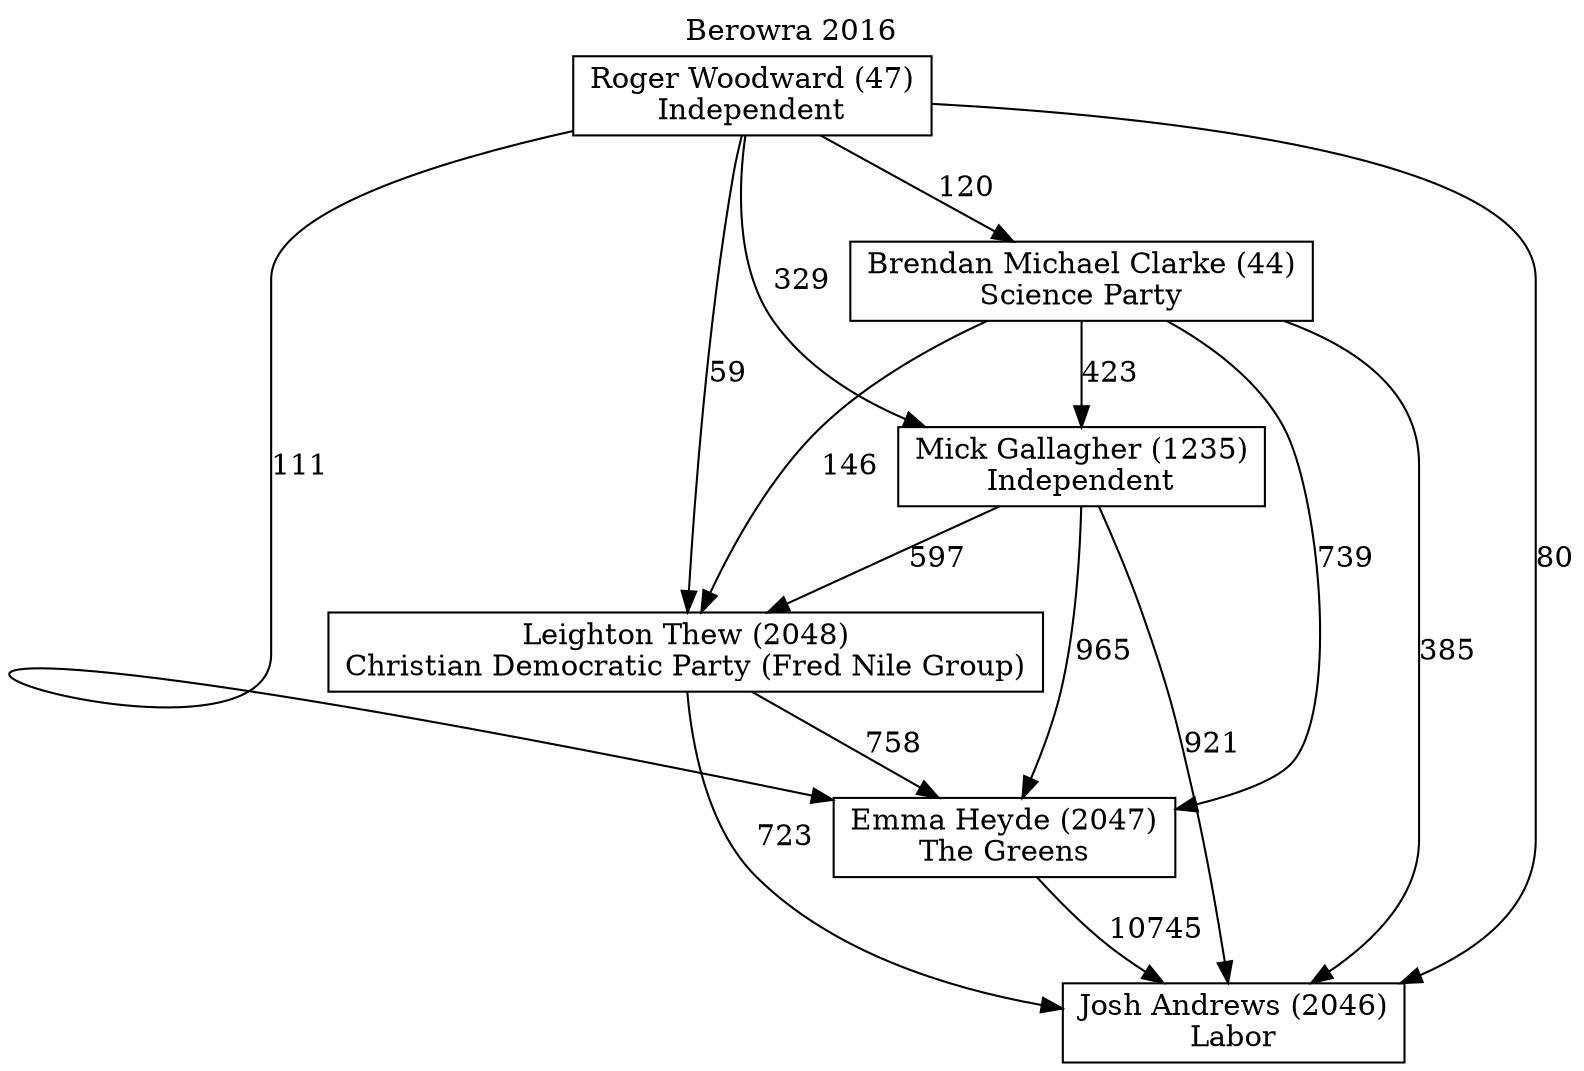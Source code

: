 // House preference flow
digraph "Josh Andrews (2046)_Berowra_2016" {
	graph [label="Berowra 2016" labelloc=t mclimit=10]
	node [shape=box]
	"Mick Gallagher (1235)" [label="Mick Gallagher (1235)
Independent"]
	"Brendan Michael Clarke (44)" [label="Brendan Michael Clarke (44)
Science Party"]
	"Leighton Thew (2048)" [label="Leighton Thew (2048)
Christian Democratic Party (Fred Nile Group)"]
	"Josh Andrews (2046)" [label="Josh Andrews (2046)
Labor"]
	"Emma Heyde (2047)" [label="Emma Heyde (2047)
The Greens"]
	"Roger Woodward (47)" [label="Roger Woodward (47)
Independent"]
	"Roger Woodward (47)" -> "Leighton Thew (2048)" [label=59]
	"Brendan Michael Clarke (44)" -> "Josh Andrews (2046)" [label=385]
	"Brendan Michael Clarke (44)" -> "Leighton Thew (2048)" [label=146]
	"Roger Woodward (47)" -> "Brendan Michael Clarke (44)" [label=120]
	"Mick Gallagher (1235)" -> "Leighton Thew (2048)" [label=597]
	"Mick Gallagher (1235)" -> "Emma Heyde (2047)" [label=965]
	"Emma Heyde (2047)" -> "Josh Andrews (2046)" [label=10745]
	"Brendan Michael Clarke (44)" -> "Mick Gallagher (1235)" [label=423]
	"Roger Woodward (47)" -> "Josh Andrews (2046)" [label=80]
	"Brendan Michael Clarke (44)" -> "Emma Heyde (2047)" [label=739]
	"Leighton Thew (2048)" -> "Emma Heyde (2047)" [label=758]
	"Roger Woodward (47)" -> "Mick Gallagher (1235)" [label=329]
	"Mick Gallagher (1235)" -> "Josh Andrews (2046)" [label=921]
	"Leighton Thew (2048)" -> "Josh Andrews (2046)" [label=723]
	"Roger Woodward (47)" -> "Emma Heyde (2047)" [label=111]
}
